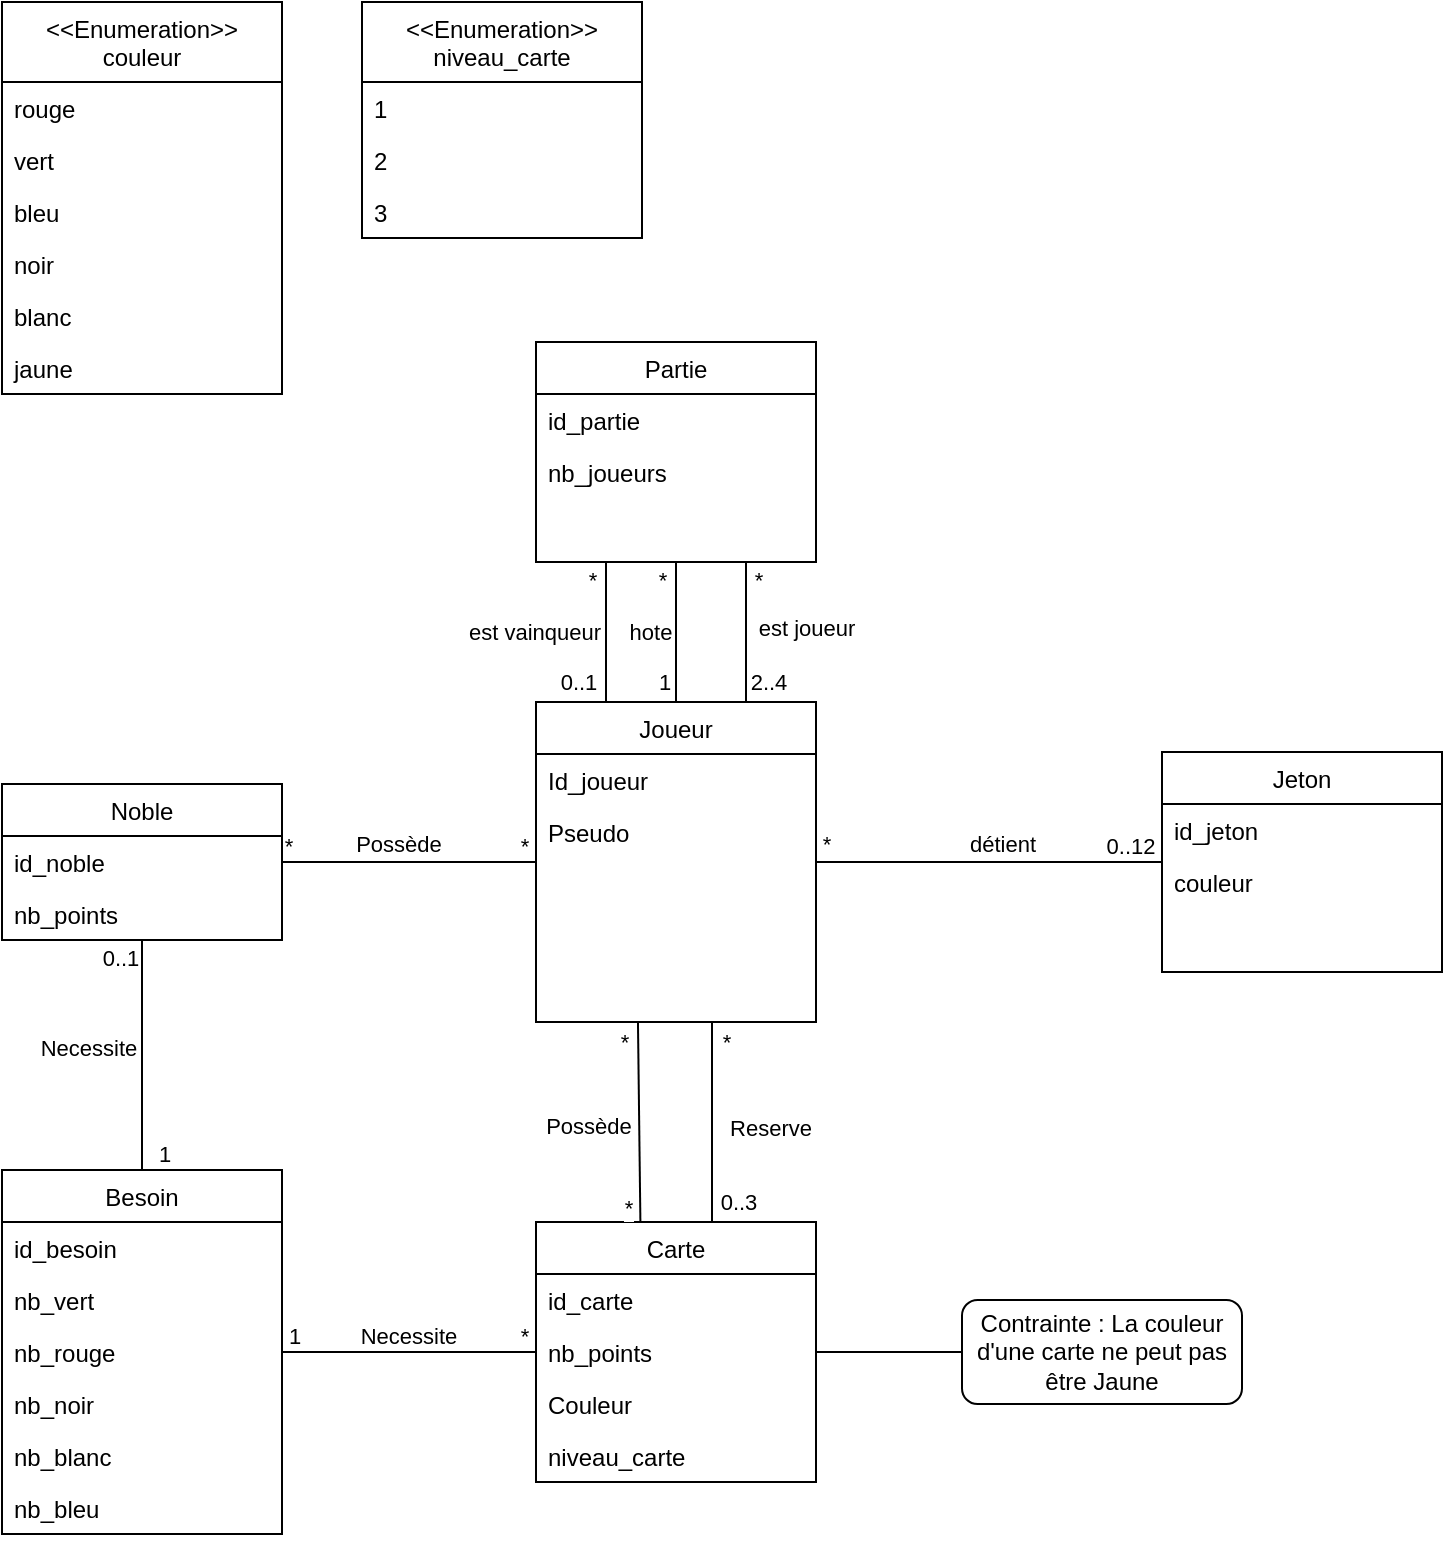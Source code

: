 <mxfile version="22.1.5" type="github">
  <diagram id="C5RBs43oDa-KdzZeNtuy" name="Page-1">
    <mxGraphModel dx="636" dy="1541" grid="1" gridSize="10" guides="1" tooltips="1" connect="1" arrows="1" fold="1" page="1" pageScale="1" pageWidth="827" pageHeight="1169" math="0" shadow="0">
      <root>
        <mxCell id="WIyWlLk6GJQsqaUBKTNV-0" />
        <mxCell id="WIyWlLk6GJQsqaUBKTNV-1" parent="WIyWlLk6GJQsqaUBKTNV-0" />
        <mxCell id="2LHrE22rl46TA7Fi1NJV-0" value="Joueur" style="swimlane;fontStyle=0;align=center;verticalAlign=top;childLayout=stackLayout;horizontal=1;startSize=26;horizontalStack=0;resizeParent=1;resizeLast=0;collapsible=1;marginBottom=0;rounded=0;shadow=0;strokeWidth=1;" parent="WIyWlLk6GJQsqaUBKTNV-1" vertex="1">
          <mxGeometry x="897" y="50" width="140" height="160" as="geometry">
            <mxRectangle x="550" y="140" width="160" height="26" as="alternateBounds" />
          </mxGeometry>
        </mxCell>
        <mxCell id="2LHrE22rl46TA7Fi1NJV-1" value="Id_joueur" style="text;align=left;verticalAlign=top;spacingLeft=4;spacingRight=4;overflow=hidden;rotatable=0;points=[[0,0.5],[1,0.5]];portConstraint=eastwest;" parent="2LHrE22rl46TA7Fi1NJV-0" vertex="1">
          <mxGeometry y="26" width="140" height="26" as="geometry" />
        </mxCell>
        <mxCell id="2LHrE22rl46TA7Fi1NJV-34" value="Pseudo" style="text;align=left;verticalAlign=top;spacingLeft=4;spacingRight=4;overflow=hidden;rotatable=0;points=[[0,0.5],[1,0.5]];portConstraint=eastwest;" parent="2LHrE22rl46TA7Fi1NJV-0" vertex="1">
          <mxGeometry y="52" width="140" height="26" as="geometry" />
        </mxCell>
        <mxCell id="2LHrE22rl46TA7Fi1NJV-9" value="Carte" style="swimlane;fontStyle=0;align=center;verticalAlign=top;childLayout=stackLayout;horizontal=1;startSize=26;horizontalStack=0;resizeParent=1;resizeLast=0;collapsible=1;marginBottom=0;rounded=0;shadow=0;strokeWidth=1;" parent="WIyWlLk6GJQsqaUBKTNV-1" vertex="1">
          <mxGeometry x="897" y="310" width="140" height="130" as="geometry">
            <mxRectangle x="550" y="140" width="160" height="26" as="alternateBounds" />
          </mxGeometry>
        </mxCell>
        <mxCell id="2LHrE22rl46TA7Fi1NJV-50" value="id_carte" style="text;align=left;verticalAlign=top;spacingLeft=4;spacingRight=4;overflow=hidden;rotatable=0;points=[[0,0.5],[1,0.5]];portConstraint=eastwest;" parent="2LHrE22rl46TA7Fi1NJV-9" vertex="1">
          <mxGeometry y="26" width="140" height="26" as="geometry" />
        </mxCell>
        <mxCell id="2LHrE22rl46TA7Fi1NJV-10" value="nb_points" style="text;align=left;verticalAlign=top;spacingLeft=4;spacingRight=4;overflow=hidden;rotatable=0;points=[[0,0.5],[1,0.5]];portConstraint=eastwest;" parent="2LHrE22rl46TA7Fi1NJV-9" vertex="1">
          <mxGeometry y="52" width="140" height="26" as="geometry" />
        </mxCell>
        <mxCell id="eFTHYfon2pCEt5b85kIS-16" value="Couleur" style="text;align=left;verticalAlign=top;spacingLeft=4;spacingRight=4;overflow=hidden;rotatable=0;points=[[0,0.5],[1,0.5]];portConstraint=eastwest;" parent="2LHrE22rl46TA7Fi1NJV-9" vertex="1">
          <mxGeometry y="78" width="140" height="26" as="geometry" />
        </mxCell>
        <mxCell id="RLJxpa4eep_DDsF9Yo_l-8" value="niveau_carte" style="text;align=left;verticalAlign=top;spacingLeft=4;spacingRight=4;overflow=hidden;rotatable=0;points=[[0,0.5],[1,0.5]];portConstraint=eastwest;" parent="2LHrE22rl46TA7Fi1NJV-9" vertex="1">
          <mxGeometry y="104" width="140" height="26" as="geometry" />
        </mxCell>
        <mxCell id="2LHrE22rl46TA7Fi1NJV-17" value="" style="endArrow=none;html=1;rounded=0;" parent="WIyWlLk6GJQsqaUBKTNV-1" edge="1">
          <mxGeometry width="50" height="50" relative="1" as="geometry">
            <mxPoint x="949.204" y="310" as="sourcePoint" />
            <mxPoint x="947.98" y="210" as="targetPoint" />
          </mxGeometry>
        </mxCell>
        <mxCell id="2LHrE22rl46TA7Fi1NJV-18" value="Possède" style="edgeLabel;html=1;align=center;verticalAlign=middle;resizable=0;points=[];" parent="2LHrE22rl46TA7Fi1NJV-17" vertex="1" connectable="0">
          <mxGeometry x="0.112" y="2" relative="1" as="geometry">
            <mxPoint x="-24" y="7" as="offset" />
          </mxGeometry>
        </mxCell>
        <mxCell id="2LHrE22rl46TA7Fi1NJV-24" value="*" style="edgeLabel;html=1;align=center;verticalAlign=middle;resizable=0;points=[];" parent="2LHrE22rl46TA7Fi1NJV-17" vertex="1" connectable="0">
          <mxGeometry x="0.888" y="1" relative="1" as="geometry">
            <mxPoint x="-6" y="4" as="offset" />
          </mxGeometry>
        </mxCell>
        <mxCell id="2LHrE22rl46TA7Fi1NJV-25" value="*" style="edgeLabel;html=1;align=center;verticalAlign=middle;resizable=0;points=[];" parent="2LHrE22rl46TA7Fi1NJV-17" vertex="1" connectable="0">
          <mxGeometry x="-0.81" y="-3" relative="1" as="geometry">
            <mxPoint x="-9" y="2" as="offset" />
          </mxGeometry>
        </mxCell>
        <mxCell id="2LHrE22rl46TA7Fi1NJV-19" value="" style="endArrow=none;html=1;rounded=0;" parent="WIyWlLk6GJQsqaUBKTNV-1" edge="1">
          <mxGeometry width="50" height="50" relative="1" as="geometry">
            <mxPoint x="985.0" y="310" as="sourcePoint" />
            <mxPoint x="985.0" y="210" as="targetPoint" />
          </mxGeometry>
        </mxCell>
        <mxCell id="2LHrE22rl46TA7Fi1NJV-20" value="Reserve" style="edgeLabel;html=1;align=center;verticalAlign=middle;resizable=0;points=[];" parent="2LHrE22rl46TA7Fi1NJV-19" vertex="1" connectable="0">
          <mxGeometry x="0.112" y="2" relative="1" as="geometry">
            <mxPoint x="31" y="8" as="offset" />
          </mxGeometry>
        </mxCell>
        <mxCell id="2LHrE22rl46TA7Fi1NJV-21" value="0..3" style="edgeLabel;html=1;align=center;verticalAlign=middle;resizable=0;points=[];" parent="2LHrE22rl46TA7Fi1NJV-19" vertex="1" connectable="0">
          <mxGeometry x="0.75" relative="1" as="geometry">
            <mxPoint x="13" y="77" as="offset" />
          </mxGeometry>
        </mxCell>
        <mxCell id="2LHrE22rl46TA7Fi1NJV-23" value="*" style="edgeLabel;html=1;align=center;verticalAlign=middle;resizable=0;points=[];" parent="2LHrE22rl46TA7Fi1NJV-19" vertex="1" connectable="0">
          <mxGeometry x="0.777" relative="1" as="geometry">
            <mxPoint x="7" y="-1" as="offset" />
          </mxGeometry>
        </mxCell>
        <mxCell id="2LHrE22rl46TA7Fi1NJV-26" value="Jeton" style="swimlane;fontStyle=0;align=center;verticalAlign=top;childLayout=stackLayout;horizontal=1;startSize=26;horizontalStack=0;resizeParent=1;resizeLast=0;collapsible=1;marginBottom=0;rounded=0;shadow=0;strokeWidth=1;" parent="WIyWlLk6GJQsqaUBKTNV-1" vertex="1">
          <mxGeometry x="1210" y="75" width="140" height="110" as="geometry">
            <mxRectangle x="550" y="140" width="160" height="26" as="alternateBounds" />
          </mxGeometry>
        </mxCell>
        <mxCell id="2LHrE22rl46TA7Fi1NJV-27" value="id_jeton" style="text;align=left;verticalAlign=top;spacingLeft=4;spacingRight=4;overflow=hidden;rotatable=0;points=[[0,0.5],[1,0.5]];portConstraint=eastwest;" parent="2LHrE22rl46TA7Fi1NJV-26" vertex="1">
          <mxGeometry y="26" width="140" height="26" as="geometry" />
        </mxCell>
        <mxCell id="2LHrE22rl46TA7Fi1NJV-28" value="couleur" style="text;align=left;verticalAlign=top;spacingLeft=4;spacingRight=4;overflow=hidden;rotatable=0;points=[[0,0.5],[1,0.5]];portConstraint=eastwest;rounded=0;shadow=0;html=0;" parent="2LHrE22rl46TA7Fi1NJV-26" vertex="1">
          <mxGeometry y="52" width="140" height="26" as="geometry" />
        </mxCell>
        <mxCell id="2LHrE22rl46TA7Fi1NJV-30" value="" style="endArrow=none;html=1;rounded=0;" parent="WIyWlLk6GJQsqaUBKTNV-1" source="2LHrE22rl46TA7Fi1NJV-0" target="2LHrE22rl46TA7Fi1NJV-26" edge="1">
          <mxGeometry width="50" height="50" relative="1" as="geometry">
            <mxPoint x="995.0" y="320" as="sourcePoint" />
            <mxPoint x="995.0" y="220" as="targetPoint" />
          </mxGeometry>
        </mxCell>
        <mxCell id="2LHrE22rl46TA7Fi1NJV-31" value="détient" style="edgeLabel;html=1;align=center;verticalAlign=middle;resizable=0;points=[];" parent="2LHrE22rl46TA7Fi1NJV-30" vertex="1" connectable="0">
          <mxGeometry x="0.112" y="2" relative="1" as="geometry">
            <mxPoint x="-3" y="-7" as="offset" />
          </mxGeometry>
        </mxCell>
        <mxCell id="2LHrE22rl46TA7Fi1NJV-32" value="*" style="edgeLabel;html=1;align=center;verticalAlign=middle;resizable=0;points=[];" parent="2LHrE22rl46TA7Fi1NJV-30" vertex="1" connectable="0">
          <mxGeometry x="0.75" relative="1" as="geometry">
            <mxPoint x="-147" y="-9" as="offset" />
          </mxGeometry>
        </mxCell>
        <mxCell id="2LHrE22rl46TA7Fi1NJV-33" value="0..12" style="edgeLabel;html=1;align=center;verticalAlign=middle;resizable=0;points=[];" parent="2LHrE22rl46TA7Fi1NJV-30" vertex="1" connectable="0">
          <mxGeometry x="0.777" relative="1" as="geometry">
            <mxPoint x="3" y="-8" as="offset" />
          </mxGeometry>
        </mxCell>
        <mxCell id="2LHrE22rl46TA7Fi1NJV-39" value="" style="endArrow=none;html=1;rounded=0;exitX=0.75;exitY=1;exitDx=0;exitDy=0;entryX=0.75;entryY=0;entryDx=0;entryDy=0;" parent="WIyWlLk6GJQsqaUBKTNV-1" source="2LHrE22rl46TA7Fi1NJV-43" target="2LHrE22rl46TA7Fi1NJV-0" edge="1">
          <mxGeometry width="50" height="50" relative="1" as="geometry">
            <mxPoint x="1130" y="-30" as="sourcePoint" />
            <mxPoint x="1303" y="-30" as="targetPoint" />
          </mxGeometry>
        </mxCell>
        <mxCell id="2LHrE22rl46TA7Fi1NJV-40" value="est joueur" style="edgeLabel;html=1;align=center;verticalAlign=middle;resizable=0;points=[];" parent="2LHrE22rl46TA7Fi1NJV-39" vertex="1" connectable="0">
          <mxGeometry x="0.112" y="2" relative="1" as="geometry">
            <mxPoint x="28" y="-6" as="offset" />
          </mxGeometry>
        </mxCell>
        <mxCell id="2LHrE22rl46TA7Fi1NJV-41" value="*" style="edgeLabel;html=1;align=center;verticalAlign=middle;resizable=0;points=[];" parent="2LHrE22rl46TA7Fi1NJV-39" vertex="1" connectable="0">
          <mxGeometry x="0.75" relative="1" as="geometry">
            <mxPoint x="6" y="-53" as="offset" />
          </mxGeometry>
        </mxCell>
        <mxCell id="2LHrE22rl46TA7Fi1NJV-42" value="2..4" style="edgeLabel;html=1;align=center;verticalAlign=middle;resizable=0;points=[];" parent="2LHrE22rl46TA7Fi1NJV-39" vertex="1" connectable="0">
          <mxGeometry x="0.777" relative="1" as="geometry">
            <mxPoint x="11" y="-2" as="offset" />
          </mxGeometry>
        </mxCell>
        <mxCell id="2LHrE22rl46TA7Fi1NJV-43" value="Partie" style="swimlane;fontStyle=0;align=center;verticalAlign=top;childLayout=stackLayout;horizontal=1;startSize=26;horizontalStack=0;resizeParent=1;resizeLast=0;collapsible=1;marginBottom=0;rounded=0;shadow=0;strokeWidth=1;" parent="WIyWlLk6GJQsqaUBKTNV-1" vertex="1">
          <mxGeometry x="897" y="-130" width="140" height="110" as="geometry">
            <mxRectangle x="550" y="140" width="160" height="26" as="alternateBounds" />
          </mxGeometry>
        </mxCell>
        <mxCell id="2LHrE22rl46TA7Fi1NJV-44" value="id_partie" style="text;align=left;verticalAlign=top;spacingLeft=4;spacingRight=4;overflow=hidden;rotatable=0;points=[[0,0.5],[1,0.5]];portConstraint=eastwest;" parent="2LHrE22rl46TA7Fi1NJV-43" vertex="1">
          <mxGeometry y="26" width="140" height="26" as="geometry" />
        </mxCell>
        <mxCell id="2LHrE22rl46TA7Fi1NJV-45" value="nb_joueurs" style="text;align=left;verticalAlign=top;spacingLeft=4;spacingRight=4;overflow=hidden;rotatable=0;points=[[0,0.5],[1,0.5]];portConstraint=eastwest;rounded=0;shadow=0;html=0;" parent="2LHrE22rl46TA7Fi1NJV-43" vertex="1">
          <mxGeometry y="52" width="140" height="26" as="geometry" />
        </mxCell>
        <mxCell id="2LHrE22rl46TA7Fi1NJV-46" value="" style="endArrow=none;html=1;rounded=0;exitX=0.25;exitY=1;exitDx=0;exitDy=0;entryX=0.25;entryY=0;entryDx=0;entryDy=0;" parent="WIyWlLk6GJQsqaUBKTNV-1" source="2LHrE22rl46TA7Fi1NJV-43" target="2LHrE22rl46TA7Fi1NJV-0" edge="1">
          <mxGeometry width="50" height="50" relative="1" as="geometry">
            <mxPoint x="820" y="-20" as="sourcePoint" />
            <mxPoint x="820" y="74" as="targetPoint" />
          </mxGeometry>
        </mxCell>
        <mxCell id="2LHrE22rl46TA7Fi1NJV-47" value="est vainqueur" style="edgeLabel;html=1;align=center;verticalAlign=middle;resizable=0;points=[];" parent="2LHrE22rl46TA7Fi1NJV-46" vertex="1" connectable="0">
          <mxGeometry x="0.112" y="2" relative="1" as="geometry">
            <mxPoint x="-38" y="-4" as="offset" />
          </mxGeometry>
        </mxCell>
        <mxCell id="2LHrE22rl46TA7Fi1NJV-48" value="*" style="edgeLabel;html=1;align=center;verticalAlign=middle;resizable=0;points=[];" parent="2LHrE22rl46TA7Fi1NJV-46" vertex="1" connectable="0">
          <mxGeometry x="0.75" relative="1" as="geometry">
            <mxPoint x="-7" y="-53" as="offset" />
          </mxGeometry>
        </mxCell>
        <mxCell id="2LHrE22rl46TA7Fi1NJV-49" value="0..1" style="edgeLabel;html=1;align=center;verticalAlign=middle;resizable=0;points=[];" parent="2LHrE22rl46TA7Fi1NJV-46" vertex="1" connectable="0">
          <mxGeometry x="0.777" relative="1" as="geometry">
            <mxPoint x="-14" y="-2" as="offset" />
          </mxGeometry>
        </mxCell>
        <mxCell id="eFTHYfon2pCEt5b85kIS-1" value="Noble" style="swimlane;fontStyle=0;align=center;verticalAlign=top;childLayout=stackLayout;horizontal=1;startSize=26;horizontalStack=0;resizeParent=1;resizeLast=0;collapsible=1;marginBottom=0;rounded=0;shadow=0;strokeWidth=1;" parent="WIyWlLk6GJQsqaUBKTNV-1" vertex="1">
          <mxGeometry x="630" y="91" width="140" height="78" as="geometry">
            <mxRectangle x="550" y="140" width="160" height="26" as="alternateBounds" />
          </mxGeometry>
        </mxCell>
        <mxCell id="eFTHYfon2pCEt5b85kIS-2" value="id_noble" style="text;align=left;verticalAlign=top;spacingLeft=4;spacingRight=4;overflow=hidden;rotatable=0;points=[[0,0.5],[1,0.5]];portConstraint=eastwest;" parent="eFTHYfon2pCEt5b85kIS-1" vertex="1">
          <mxGeometry y="26" width="140" height="26" as="geometry" />
        </mxCell>
        <mxCell id="eFTHYfon2pCEt5b85kIS-3" value="nb_points" style="text;align=left;verticalAlign=top;spacingLeft=4;spacingRight=4;overflow=hidden;rotatable=0;points=[[0,0.5],[1,0.5]];portConstraint=eastwest;rounded=0;shadow=0;html=0;" parent="eFTHYfon2pCEt5b85kIS-1" vertex="1">
          <mxGeometry y="52" width="140" height="26" as="geometry" />
        </mxCell>
        <mxCell id="eFTHYfon2pCEt5b85kIS-4" value="" style="endArrow=none;html=1;rounded=0;" parent="WIyWlLk6GJQsqaUBKTNV-1" source="eFTHYfon2pCEt5b85kIS-1" target="2LHrE22rl46TA7Fi1NJV-0" edge="1">
          <mxGeometry width="50" height="50" relative="1" as="geometry">
            <mxPoint x="959.204" y="320" as="sourcePoint" />
            <mxPoint x="957.98" y="220" as="targetPoint" />
          </mxGeometry>
        </mxCell>
        <mxCell id="eFTHYfon2pCEt5b85kIS-5" value="Possède" style="edgeLabel;html=1;align=center;verticalAlign=middle;resizable=0;points=[];" parent="eFTHYfon2pCEt5b85kIS-4" vertex="1" connectable="0">
          <mxGeometry x="0.112" y="2" relative="1" as="geometry">
            <mxPoint x="-13" y="-7" as="offset" />
          </mxGeometry>
        </mxCell>
        <mxCell id="eFTHYfon2pCEt5b85kIS-6" value="*" style="edgeLabel;html=1;align=center;verticalAlign=middle;resizable=0;points=[];" parent="eFTHYfon2pCEt5b85kIS-4" vertex="1" connectable="0">
          <mxGeometry x="0.888" y="1" relative="1" as="geometry">
            <mxPoint x="1" y="-7" as="offset" />
          </mxGeometry>
        </mxCell>
        <mxCell id="eFTHYfon2pCEt5b85kIS-7" value="*" style="edgeLabel;html=1;align=center;verticalAlign=middle;resizable=0;points=[];" parent="eFTHYfon2pCEt5b85kIS-4" vertex="1" connectable="0">
          <mxGeometry x="-0.81" y="-3" relative="1" as="geometry">
            <mxPoint x="-9" y="-11" as="offset" />
          </mxGeometry>
        </mxCell>
        <mxCell id="eFTHYfon2pCEt5b85kIS-9" value="" style="endArrow=none;html=1;rounded=0;" parent="WIyWlLk6GJQsqaUBKTNV-1" source="2LHrE22rl46TA7Fi1NJV-43" target="2LHrE22rl46TA7Fi1NJV-0" edge="1">
          <mxGeometry width="50" height="50" relative="1" as="geometry">
            <mxPoint x="942" y="-34" as="sourcePoint" />
            <mxPoint x="942" y="60" as="targetPoint" />
          </mxGeometry>
        </mxCell>
        <mxCell id="eFTHYfon2pCEt5b85kIS-10" value="hote" style="edgeLabel;html=1;align=center;verticalAlign=middle;resizable=0;points=[];" parent="eFTHYfon2pCEt5b85kIS-9" vertex="1" connectable="0">
          <mxGeometry x="0.112" y="2" relative="1" as="geometry">
            <mxPoint x="-15" y="-4" as="offset" />
          </mxGeometry>
        </mxCell>
        <mxCell id="eFTHYfon2pCEt5b85kIS-11" value="*" style="edgeLabel;html=1;align=center;verticalAlign=middle;resizable=0;points=[];" parent="eFTHYfon2pCEt5b85kIS-9" vertex="1" connectable="0">
          <mxGeometry x="0.75" relative="1" as="geometry">
            <mxPoint x="-7" y="-53" as="offset" />
          </mxGeometry>
        </mxCell>
        <mxCell id="eFTHYfon2pCEt5b85kIS-12" value="1" style="edgeLabel;html=1;align=center;verticalAlign=middle;resizable=0;points=[];" parent="eFTHYfon2pCEt5b85kIS-9" vertex="1" connectable="0">
          <mxGeometry x="0.777" relative="1" as="geometry">
            <mxPoint x="-6" y="-2" as="offset" />
          </mxGeometry>
        </mxCell>
        <mxCell id="eFTHYfon2pCEt5b85kIS-13" value="Besoin" style="swimlane;fontStyle=0;align=center;verticalAlign=top;childLayout=stackLayout;horizontal=1;startSize=26;horizontalStack=0;resizeParent=1;resizeLast=0;collapsible=1;marginBottom=0;rounded=0;shadow=0;strokeWidth=1;" parent="WIyWlLk6GJQsqaUBKTNV-1" vertex="1">
          <mxGeometry x="630" y="284" width="140" height="182" as="geometry">
            <mxRectangle x="550" y="140" width="160" height="26" as="alternateBounds" />
          </mxGeometry>
        </mxCell>
        <mxCell id="eFTHYfon2pCEt5b85kIS-14" value="id_besoin" style="text;align=left;verticalAlign=top;spacingLeft=4;spacingRight=4;overflow=hidden;rotatable=0;points=[[0,0.5],[1,0.5]];portConstraint=eastwest;" parent="eFTHYfon2pCEt5b85kIS-13" vertex="1">
          <mxGeometry y="26" width="140" height="26" as="geometry" />
        </mxCell>
        <mxCell id="eFTHYfon2pCEt5b85kIS-29" value="nb_vert" style="text;align=left;verticalAlign=top;spacingLeft=4;spacingRight=4;overflow=hidden;rotatable=0;points=[[0,0.5],[1,0.5]];portConstraint=eastwest;" parent="eFTHYfon2pCEt5b85kIS-13" vertex="1">
          <mxGeometry y="52" width="140" height="26" as="geometry" />
        </mxCell>
        <mxCell id="eFTHYfon2pCEt5b85kIS-33" value="nb_rouge" style="text;align=left;verticalAlign=top;spacingLeft=4;spacingRight=4;overflow=hidden;rotatable=0;points=[[0,0.5],[1,0.5]];portConstraint=eastwest;" parent="eFTHYfon2pCEt5b85kIS-13" vertex="1">
          <mxGeometry y="78" width="140" height="26" as="geometry" />
        </mxCell>
        <mxCell id="eFTHYfon2pCEt5b85kIS-35" value="nb_noir" style="text;align=left;verticalAlign=top;spacingLeft=4;spacingRight=4;overflow=hidden;rotatable=0;points=[[0,0.5],[1,0.5]];portConstraint=eastwest;" parent="eFTHYfon2pCEt5b85kIS-13" vertex="1">
          <mxGeometry y="104" width="140" height="26" as="geometry" />
        </mxCell>
        <mxCell id="eFTHYfon2pCEt5b85kIS-34" value="nb_blanc" style="text;align=left;verticalAlign=top;spacingLeft=4;spacingRight=4;overflow=hidden;rotatable=0;points=[[0,0.5],[1,0.5]];portConstraint=eastwest;" parent="eFTHYfon2pCEt5b85kIS-13" vertex="1">
          <mxGeometry y="130" width="140" height="26" as="geometry" />
        </mxCell>
        <mxCell id="eFTHYfon2pCEt5b85kIS-36" value="nb_bleu" style="text;align=left;verticalAlign=top;spacingLeft=4;spacingRight=4;overflow=hidden;rotatable=0;points=[[0,0.5],[1,0.5]];portConstraint=eastwest;" parent="eFTHYfon2pCEt5b85kIS-13" vertex="1">
          <mxGeometry y="156" width="140" height="26" as="geometry" />
        </mxCell>
        <mxCell id="eFTHYfon2pCEt5b85kIS-18" value="" style="endArrow=none;html=1;rounded=0;" parent="WIyWlLk6GJQsqaUBKTNV-1" source="eFTHYfon2pCEt5b85kIS-1" target="eFTHYfon2pCEt5b85kIS-13" edge="1">
          <mxGeometry width="50" height="50" relative="1" as="geometry">
            <mxPoint x="780" y="140" as="sourcePoint" />
            <mxPoint x="907" y="140" as="targetPoint" />
          </mxGeometry>
        </mxCell>
        <mxCell id="eFTHYfon2pCEt5b85kIS-19" value="Necessite" style="edgeLabel;html=1;align=center;verticalAlign=middle;resizable=0;points=[];" parent="eFTHYfon2pCEt5b85kIS-18" vertex="1" connectable="0">
          <mxGeometry x="0.112" y="2" relative="1" as="geometry">
            <mxPoint x="-29" y="-10" as="offset" />
          </mxGeometry>
        </mxCell>
        <mxCell id="eFTHYfon2pCEt5b85kIS-20" value="1" style="edgeLabel;html=1;align=center;verticalAlign=middle;resizable=0;points=[];" parent="eFTHYfon2pCEt5b85kIS-18" vertex="1" connectable="0">
          <mxGeometry x="0.888" y="1" relative="1" as="geometry">
            <mxPoint x="10" y="-2" as="offset" />
          </mxGeometry>
        </mxCell>
        <mxCell id="eFTHYfon2pCEt5b85kIS-21" value="0..1" style="edgeLabel;html=1;align=center;verticalAlign=middle;resizable=0;points=[];" parent="eFTHYfon2pCEt5b85kIS-18" vertex="1" connectable="0">
          <mxGeometry x="-0.81" y="-3" relative="1" as="geometry">
            <mxPoint x="-8" y="-2" as="offset" />
          </mxGeometry>
        </mxCell>
        <mxCell id="eFTHYfon2pCEt5b85kIS-22" value="" style="endArrow=none;html=1;rounded=0;" parent="WIyWlLk6GJQsqaUBKTNV-1" source="2LHrE22rl46TA7Fi1NJV-9" target="eFTHYfon2pCEt5b85kIS-13" edge="1">
          <mxGeometry width="50" height="50" relative="1" as="geometry">
            <mxPoint x="710" y="179" as="sourcePoint" />
            <mxPoint x="710" y="310" as="targetPoint" />
          </mxGeometry>
        </mxCell>
        <mxCell id="eFTHYfon2pCEt5b85kIS-23" value="Necessite" style="edgeLabel;html=1;align=center;verticalAlign=middle;resizable=0;points=[];" parent="eFTHYfon2pCEt5b85kIS-22" vertex="1" connectable="0">
          <mxGeometry x="0.112" y="2" relative="1" as="geometry">
            <mxPoint x="6" y="-10" as="offset" />
          </mxGeometry>
        </mxCell>
        <mxCell id="eFTHYfon2pCEt5b85kIS-24" value="1" style="edgeLabel;html=1;align=center;verticalAlign=middle;resizable=0;points=[];" parent="eFTHYfon2pCEt5b85kIS-22" vertex="1" connectable="0">
          <mxGeometry x="0.888" y="1" relative="1" as="geometry">
            <mxPoint x="-1" y="-9" as="offset" />
          </mxGeometry>
        </mxCell>
        <mxCell id="eFTHYfon2pCEt5b85kIS-25" value="*" style="edgeLabel;html=1;align=center;verticalAlign=middle;resizable=0;points=[];" parent="eFTHYfon2pCEt5b85kIS-22" vertex="1" connectable="0">
          <mxGeometry x="-0.81" y="-3" relative="1" as="geometry">
            <mxPoint x="6" y="-5" as="offset" />
          </mxGeometry>
        </mxCell>
        <mxCell id="eFTHYfon2pCEt5b85kIS-26" value="&lt;&lt;Enumeration&gt;&gt;&#xa;couleur" style="swimlane;fontStyle=0;align=center;verticalAlign=top;childLayout=stackLayout;horizontal=1;startSize=40;horizontalStack=0;resizeParent=1;resizeLast=0;collapsible=1;marginBottom=0;rounded=0;shadow=0;strokeWidth=1;" parent="WIyWlLk6GJQsqaUBKTNV-1" vertex="1">
          <mxGeometry x="630" y="-300" width="140" height="196" as="geometry">
            <mxRectangle x="550" y="140" width="160" height="26" as="alternateBounds" />
          </mxGeometry>
        </mxCell>
        <mxCell id="eFTHYfon2pCEt5b85kIS-27" value="rouge" style="text;align=left;verticalAlign=top;spacingLeft=4;spacingRight=4;overflow=hidden;rotatable=0;points=[[0,0.5],[1,0.5]];portConstraint=eastwest;" parent="eFTHYfon2pCEt5b85kIS-26" vertex="1">
          <mxGeometry y="40" width="140" height="26" as="geometry" />
        </mxCell>
        <mxCell id="eFTHYfon2pCEt5b85kIS-28" value="vert" style="text;align=left;verticalAlign=top;spacingLeft=4;spacingRight=4;overflow=hidden;rotatable=0;points=[[0,0.5],[1,0.5]];portConstraint=eastwest;rounded=0;shadow=0;html=0;" parent="eFTHYfon2pCEt5b85kIS-26" vertex="1">
          <mxGeometry y="66" width="140" height="26" as="geometry" />
        </mxCell>
        <mxCell id="eFTHYfon2pCEt5b85kIS-39" value="bleu" style="text;align=left;verticalAlign=top;spacingLeft=4;spacingRight=4;overflow=hidden;rotatable=0;points=[[0,0.5],[1,0.5]];portConstraint=eastwest;rounded=0;shadow=0;html=0;" parent="eFTHYfon2pCEt5b85kIS-26" vertex="1">
          <mxGeometry y="92" width="140" height="26" as="geometry" />
        </mxCell>
        <mxCell id="eFTHYfon2pCEt5b85kIS-38" value="noir" style="text;align=left;verticalAlign=top;spacingLeft=4;spacingRight=4;overflow=hidden;rotatable=0;points=[[0,0.5],[1,0.5]];portConstraint=eastwest;rounded=0;shadow=0;html=0;" parent="eFTHYfon2pCEt5b85kIS-26" vertex="1">
          <mxGeometry y="118" width="140" height="26" as="geometry" />
        </mxCell>
        <mxCell id="eFTHYfon2pCEt5b85kIS-37" value="blanc" style="text;align=left;verticalAlign=top;spacingLeft=4;spacingRight=4;overflow=hidden;rotatable=0;points=[[0,0.5],[1,0.5]];portConstraint=eastwest;rounded=0;shadow=0;html=0;" parent="eFTHYfon2pCEt5b85kIS-26" vertex="1">
          <mxGeometry y="144" width="140" height="26" as="geometry" />
        </mxCell>
        <mxCell id="eFTHYfon2pCEt5b85kIS-40" value="jaune" style="text;align=left;verticalAlign=top;spacingLeft=4;spacingRight=4;overflow=hidden;rotatable=0;points=[[0,0.5],[1,0.5]];portConstraint=eastwest;rounded=0;shadow=0;html=0;" parent="eFTHYfon2pCEt5b85kIS-26" vertex="1">
          <mxGeometry y="170" width="140" height="26" as="geometry" />
        </mxCell>
        <mxCell id="RLJxpa4eep_DDsF9Yo_l-2" value="" style="endArrow=none;html=1;rounded=0;" parent="WIyWlLk6GJQsqaUBKTNV-1" source="2LHrE22rl46TA7Fi1NJV-9" target="RLJxpa4eep_DDsF9Yo_l-7" edge="1">
          <mxGeometry width="50" height="50" relative="1" as="geometry">
            <mxPoint x="1080" y="330" as="sourcePoint" />
            <mxPoint x="1070" y="360.736" as="targetPoint" />
          </mxGeometry>
        </mxCell>
        <mxCell id="RLJxpa4eep_DDsF9Yo_l-7" value="Contrainte : La couleur d&#39;une carte ne peut pas être Jaune" style="rounded=1;whiteSpace=wrap;html=1;" parent="WIyWlLk6GJQsqaUBKTNV-1" vertex="1">
          <mxGeometry x="1110" y="349" width="140" height="52" as="geometry" />
        </mxCell>
        <mxCell id="RLJxpa4eep_DDsF9Yo_l-9" value="&lt;&lt;Enumeration&gt;&gt;&#xa;niveau_carte" style="swimlane;fontStyle=0;align=center;verticalAlign=top;childLayout=stackLayout;horizontal=1;startSize=40;horizontalStack=0;resizeParent=1;resizeLast=0;collapsible=1;marginBottom=0;rounded=0;shadow=0;strokeWidth=1;" parent="WIyWlLk6GJQsqaUBKTNV-1" vertex="1">
          <mxGeometry x="810" y="-300" width="140" height="118" as="geometry">
            <mxRectangle x="550" y="140" width="160" height="26" as="alternateBounds" />
          </mxGeometry>
        </mxCell>
        <mxCell id="RLJxpa4eep_DDsF9Yo_l-10" value="1" style="text;align=left;verticalAlign=top;spacingLeft=4;spacingRight=4;overflow=hidden;rotatable=0;points=[[0,0.5],[1,0.5]];portConstraint=eastwest;" parent="RLJxpa4eep_DDsF9Yo_l-9" vertex="1">
          <mxGeometry y="40" width="140" height="26" as="geometry" />
        </mxCell>
        <mxCell id="RLJxpa4eep_DDsF9Yo_l-11" value="2" style="text;align=left;verticalAlign=top;spacingLeft=4;spacingRight=4;overflow=hidden;rotatable=0;points=[[0,0.5],[1,0.5]];portConstraint=eastwest;rounded=0;shadow=0;html=0;" parent="RLJxpa4eep_DDsF9Yo_l-9" vertex="1">
          <mxGeometry y="66" width="140" height="26" as="geometry" />
        </mxCell>
        <mxCell id="RLJxpa4eep_DDsF9Yo_l-12" value="3" style="text;align=left;verticalAlign=top;spacingLeft=4;spacingRight=4;overflow=hidden;rotatable=0;points=[[0,0.5],[1,0.5]];portConstraint=eastwest;rounded=0;shadow=0;html=0;" parent="RLJxpa4eep_DDsF9Yo_l-9" vertex="1">
          <mxGeometry y="92" width="140" height="26" as="geometry" />
        </mxCell>
      </root>
    </mxGraphModel>
  </diagram>
</mxfile>
